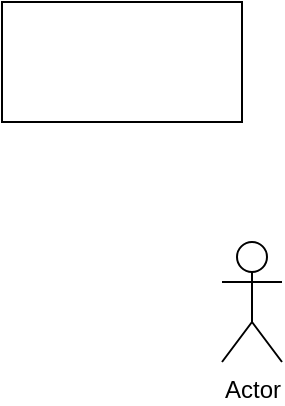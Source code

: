 <mxfile>
    <diagram id="7xg1Pj9SMe9nCpNG-ovO" name="第 1 页">
        <mxGraphModel dx="661" dy="556" grid="1" gridSize="10" guides="1" tooltips="1" connect="1" arrows="1" fold="1" page="1" pageScale="1" pageWidth="827" pageHeight="1169" math="0" shadow="0">
            <root>
                <mxCell id="0"/>
                <mxCell id="1" parent="0"/>
                <mxCell id="2" value="" style="rounded=0;whiteSpace=wrap;html=1;" vertex="1" parent="1">
                    <mxGeometry x="160" y="60" width="120" height="60" as="geometry"/>
                </mxCell>
                <mxCell id="3" value="Actor" style="shape=umlActor;verticalLabelPosition=bottom;verticalAlign=top;html=1;outlineConnect=0;" vertex="1" parent="1">
                    <mxGeometry x="270" y="180" width="30" height="60" as="geometry"/>
                </mxCell>
            </root>
        </mxGraphModel>
    </diagram>
</mxfile>